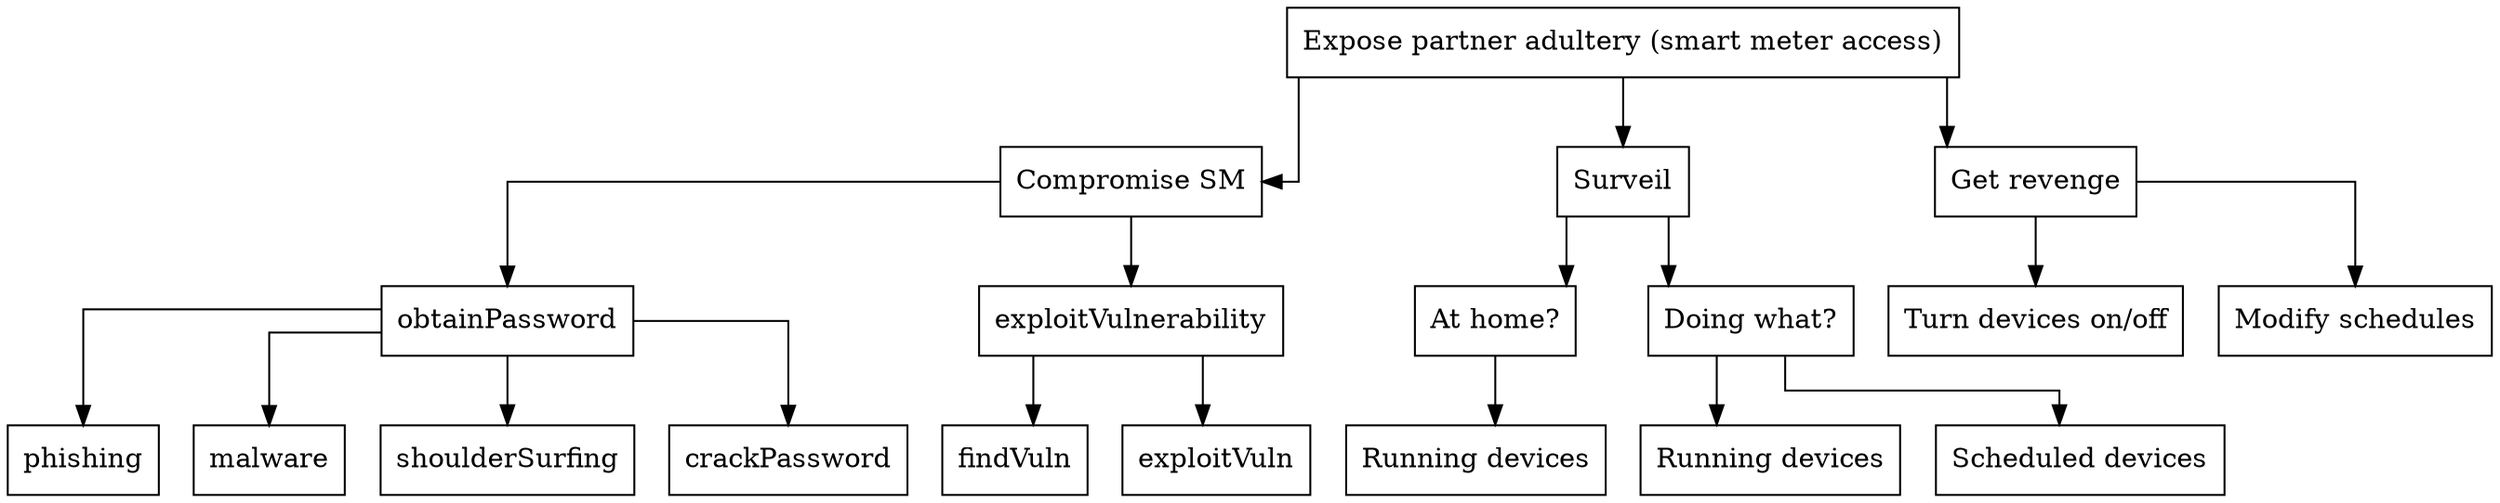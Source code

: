 digraph finite_state_machine {
  node [shape = rectangle];
  graph [splines=ortho];

  sm_access[label = "Expose partner adultery (smart meter access)",shape=AND];

    sm_access -> compromise_sm;
    compromise_sm[label="Compromise SM"];

    obtainPassword[shape=OR];
    compromise_sm[shape=OR];
    compromise_sm -> obtainPassword;
    obtainPassword -> phishing;
    obtainPassword -> malware;
    obtainPassword -> shoulderSurfing;
    obtainPassword -> crackPassword;

    exploitVulnerability[shape=AND];
    compromise_sm -> exploitVulnerability;
    exploitVulnerability -> findVuln;
    exploitVulnerability -> exploitVuln;

  surveil[label="Surveil",shape=OR];
  sm_access->surveil;

    at_home[label="At home?"];
    surveil->at_home

      running_devices[label="Running devices"];
      at_home->running_devices;

    doing_what[label="Doing what?",shape=OR];
    surveil->doing_what;

      running_devices2[label="Running devices"];
      doing_what->running_devices2;

      scheduled_devices[label="Scheduled devices"];
      doing_what->scheduled_devices;

  revenge[label="Get revenge",shape=OR];
  sm_access->revenge;

    turn_onoff[label="Turn devices on/off"];
    revenge->turn_onoff;

    modify_schedules[label="Modify schedules"];
    revenge->modify_schedules;
}
